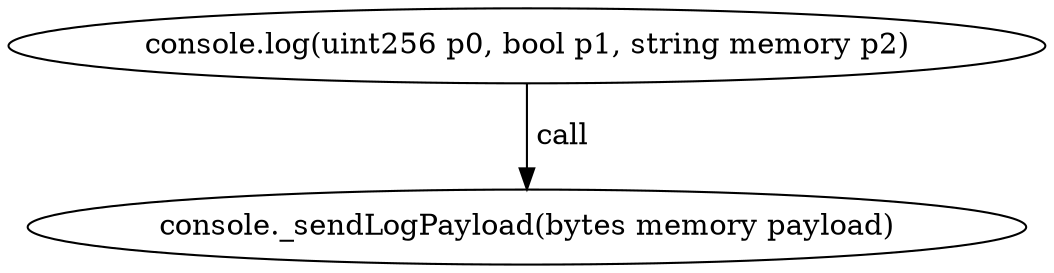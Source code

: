digraph "" {
	graph [bb="0,0,421.72,124.8"];
	node [label="\N"];
	"console.log(uint256 p0, bool p1, string memory p2)"	 [height=0.5,
		pos="210.86,106.8",
		width=5.8572];
	"console._sendLogPayload(bytes memory payload)"	 [height=0.5,
		pos="210.86,18",
		width=5.7372];
	"console.log(uint256 p0, bool p1, string memory p2)" -> "console._sendLogPayload(bytes memory payload)" [key=call,
	label=" call",
	lp="222.72,62.4",
	pos="e,210.86,36.072 210.86,88.401 210.86,76.295 210.86,60.208 210.86,46.467"];
}
digraph "" {
	graph [bb="0,0,421.72,124.8"];
	node [label="\N"];
	"console.log(uint256 p0, bool p1, string memory p2)"	 [height=0.5,
		pos="210.86,106.8",
		width=5.8572];
	"console._sendLogPayload(bytes memory payload)"	 [height=0.5,
		pos="210.86,18",
		width=5.7372];
	"console.log(uint256 p0, bool p1, string memory p2)" -> "console._sendLogPayload(bytes memory payload)" [key=call,
	label=" call",
	lp="222.72,62.4",
	pos="e,210.86,36.072 210.86,88.401 210.86,76.295 210.86,60.208 210.86,46.467"];
}
